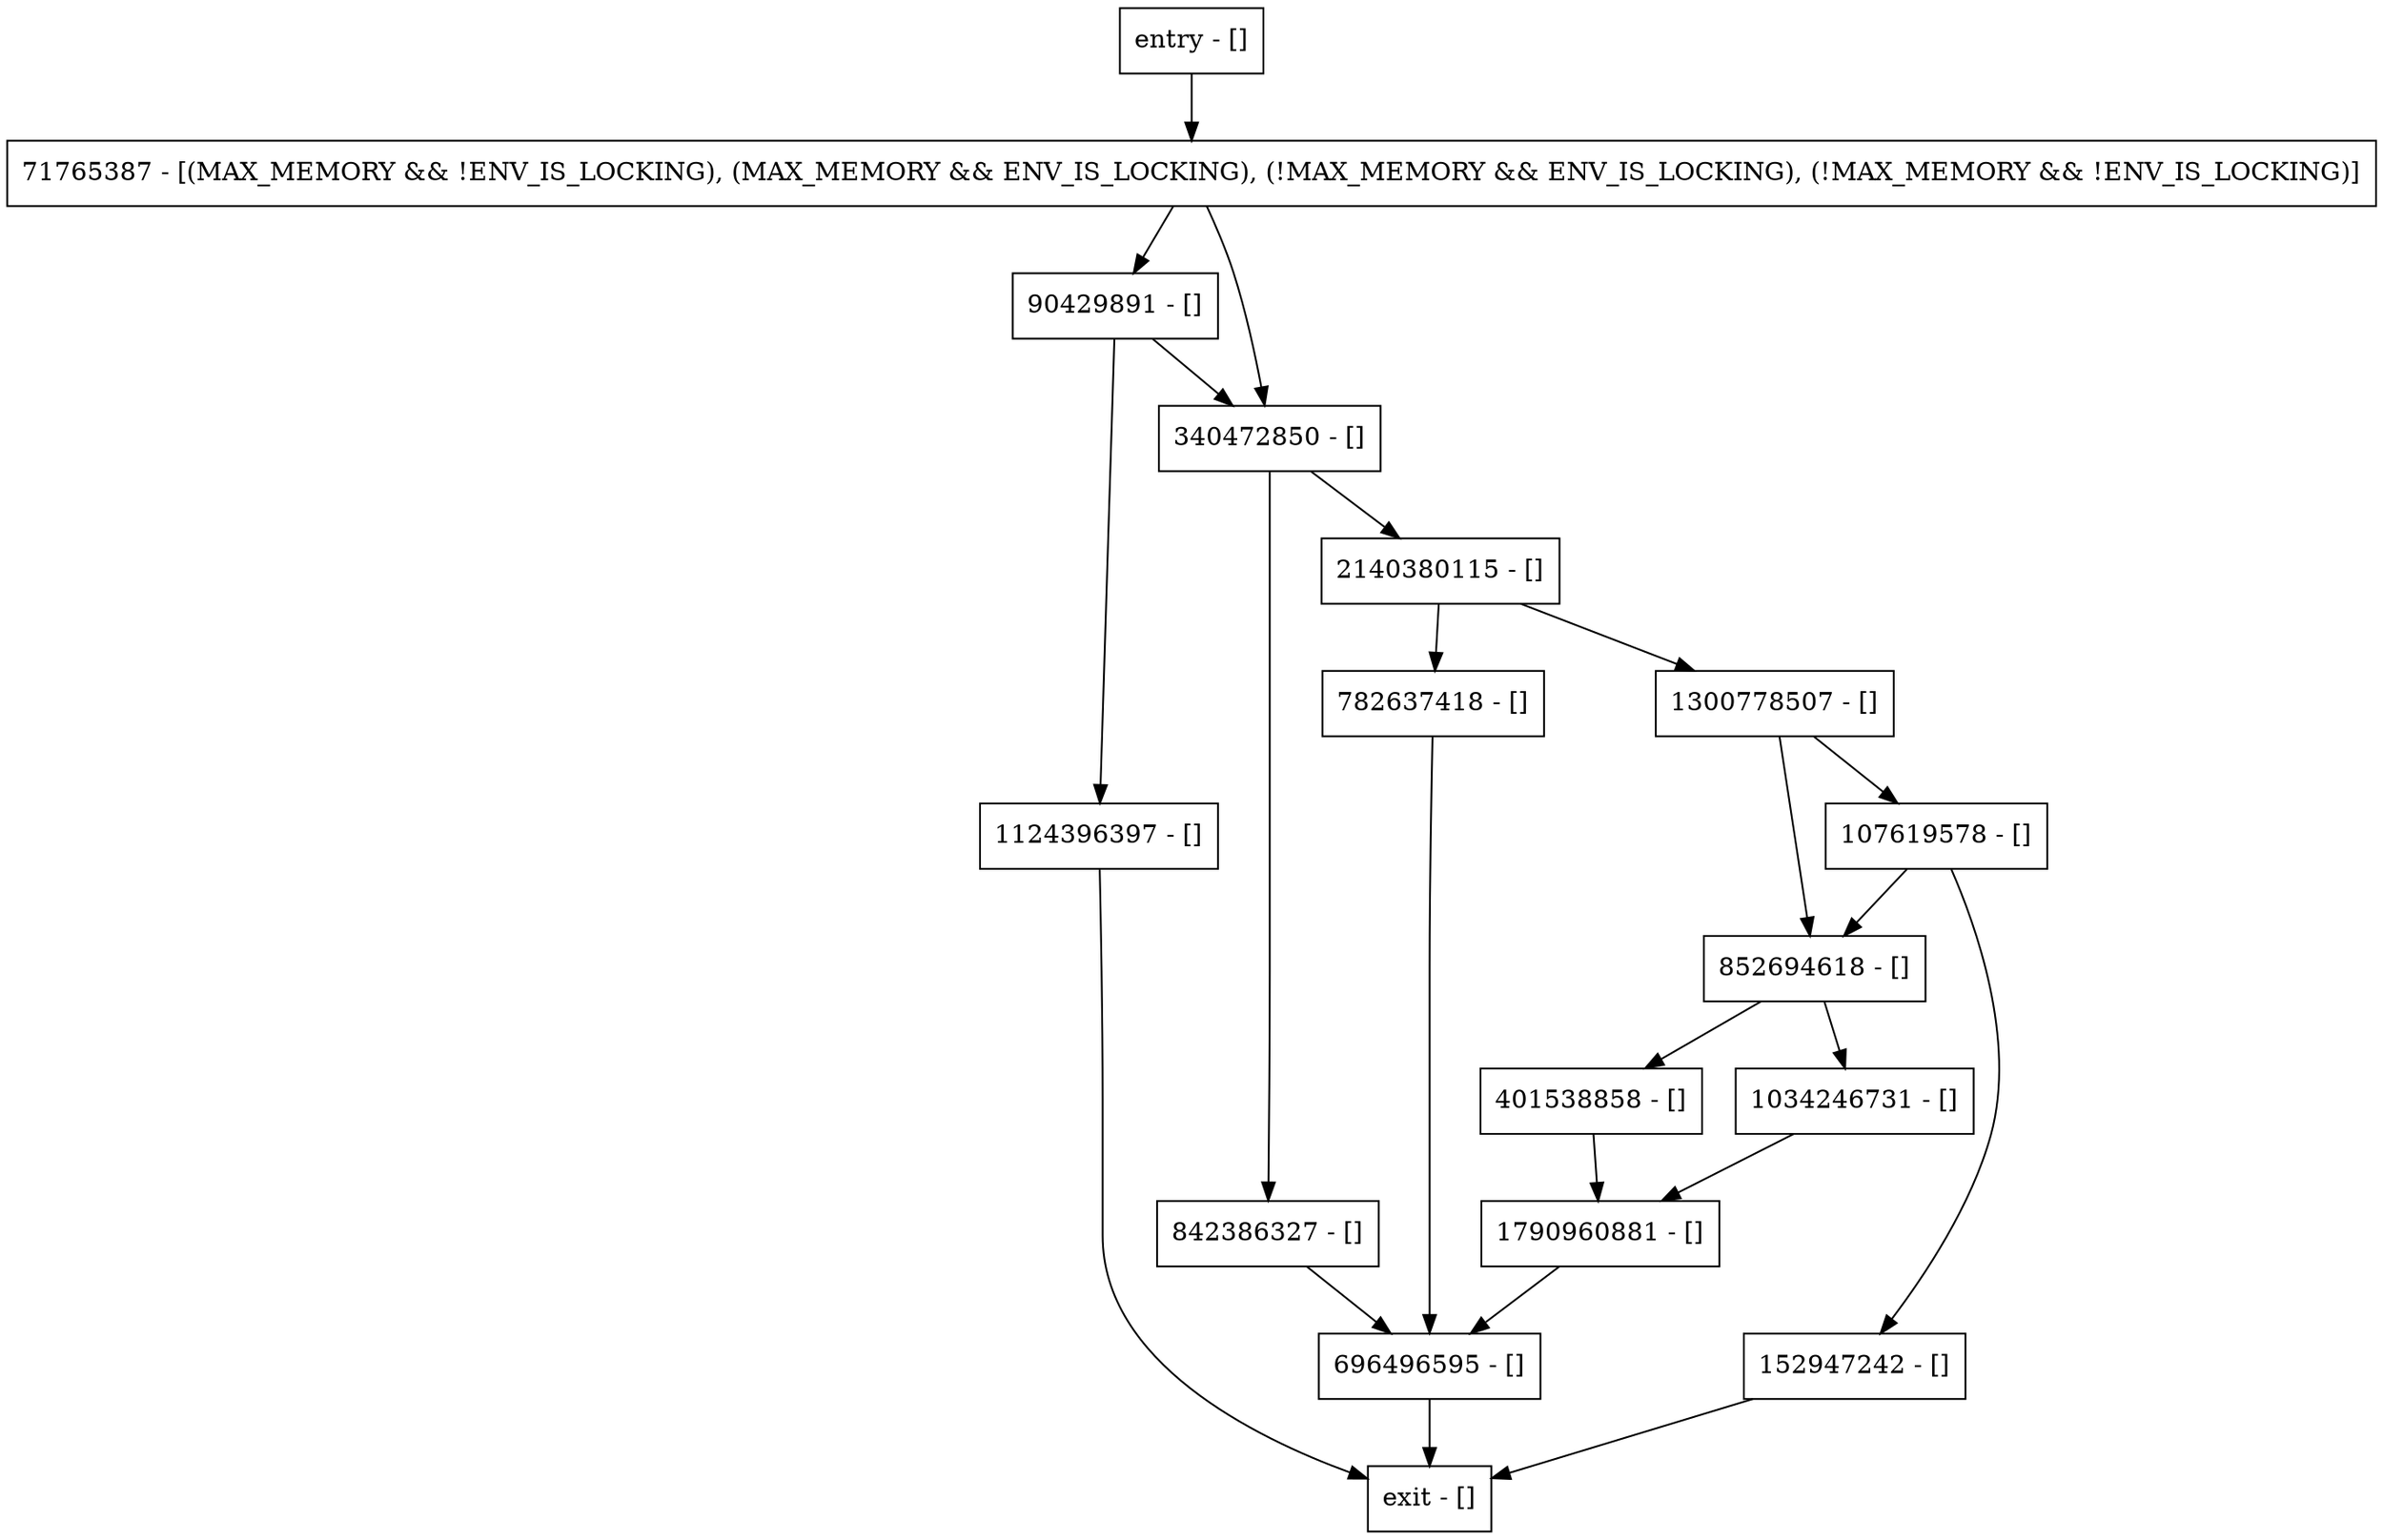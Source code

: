 digraph lock {
node [shape=record];
71765387 [label="71765387 - [(MAX_MEMORY && !ENV_IS_LOCKING), (MAX_MEMORY && ENV_IS_LOCKING), (!MAX_MEMORY && ENV_IS_LOCKING), (!MAX_MEMORY && !ENV_IS_LOCKING)]"];
696496595 [label="696496595 - []"];
90429891 [label="90429891 - []"];
1124396397 [label="1124396397 - []"];
2140380115 [label="2140380115 - []"];
782637418 [label="782637418 - []"];
1034246731 [label="1034246731 - []"];
107619578 [label="107619578 - []"];
152947242 [label="152947242 - []"];
852694618 [label="852694618 - []"];
entry [label="entry - []"];
exit [label="exit - []"];
1300778507 [label="1300778507 - []"];
340472850 [label="340472850 - []"];
401538858 [label="401538858 - []"];
842386327 [label="842386327 - []"];
1790960881 [label="1790960881 - []"];
entry;
exit;
71765387 -> 340472850;
71765387 -> 90429891;
696496595 -> exit;
90429891 -> 340472850;
90429891 -> 1124396397;
1124396397 -> exit;
2140380115 -> 1300778507;
2140380115 -> 782637418;
782637418 -> 696496595;
1034246731 -> 1790960881;
107619578 -> 152947242;
107619578 -> 852694618;
152947242 -> exit;
852694618 -> 1034246731;
852694618 -> 401538858;
entry -> 71765387;
1300778507 -> 107619578;
1300778507 -> 852694618;
340472850 -> 2140380115;
340472850 -> 842386327;
401538858 -> 1790960881;
842386327 -> 696496595;
1790960881 -> 696496595;
}
